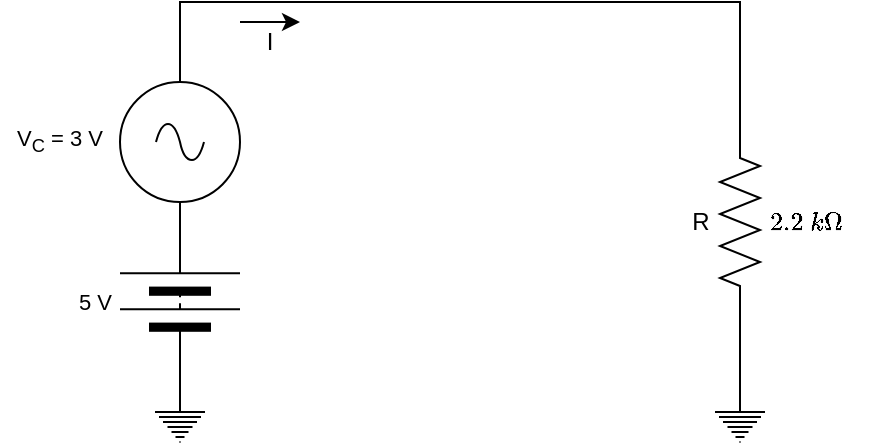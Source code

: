 <mxfile version="28.2.5">
  <diagram name="Page-1" id="FtqPRwKNyyrF7hTK9cLB">
    <mxGraphModel dx="1360" dy="765" grid="1" gridSize="10" guides="1" tooltips="1" connect="1" arrows="1" fold="1" page="1" pageScale="1" pageWidth="827" pageHeight="1169" math="1" shadow="0">
      <root>
        <mxCell id="0" />
        <mxCell id="1" parent="0" />
        <mxCell id="8TD7Sc-Al0YVAq8Xacdx-16" value="5 V" style="text;html=1;align=right;verticalAlign=middle;whiteSpace=wrap;rounded=0;fontFamily=Helvetica;fontSize=11;fontColor=default;labelBackgroundColor=default;spacingLeft=0;spacingTop=0;spacingRight=2;convertToSvg=1;" parent="1" vertex="1">
          <mxGeometry x="70" y="190" width="60" height="20" as="geometry" />
        </mxCell>
        <mxCell id="AlH88vz9NlczsbfMKdag-6" value="V&lt;sub&gt;C&lt;/sub&gt; = 3 V" style="text;strokeColor=none;align=center;fillColor=none;html=1;verticalAlign=middle;whiteSpace=wrap;rounded=0;fontFamily=Helvetica;fontSize=11;fontColor=default;labelBackgroundColor=default;convertToSvg=1;" parent="1" vertex="1">
          <mxGeometry x="70" y="110" width="60" height="20" as="geometry" />
        </mxCell>
        <mxCell id="AlH88vz9NlczsbfMKdag-7" value="$$2.2\ k\Omega$$" style="text;strokeColor=none;align=left;fillColor=none;html=1;verticalAlign=middle;whiteSpace=wrap;rounded=0;fontFamily=Helvetica;fontSize=11;fontColor=default;labelBackgroundColor=default;" parent="1" vertex="1">
          <mxGeometry x="452.5" y="147.5" width="60" height="25" as="geometry" />
        </mxCell>
        <mxCell id="8TD7Sc-Al0YVAq8Xacdx-10" style="edgeStyle=orthogonalEdgeStyle;shape=connector;rounded=0;orthogonalLoop=1;jettySize=auto;html=1;exitX=0;exitY=0.5;exitDx=0;exitDy=0;strokeColor=default;align=center;verticalAlign=middle;fontFamily=Helvetica;fontSize=11;fontColor=default;labelBackgroundColor=default;endArrow=none;endFill=0;convertToSvg=1;" parent="1" source="8TD7Sc-Al0YVAq8Xacdx-1" edge="1">
          <mxGeometry relative="1" as="geometry">
            <mxPoint x="160" y="250" as="targetPoint" />
          </mxGeometry>
        </mxCell>
        <mxCell id="AlH88vz9NlczsbfMKdag-2" value="" style="edgeStyle=orthogonalEdgeStyle;rounded=0;orthogonalLoop=1;jettySize=auto;html=1;endArrow=none;endFill=0;" parent="1" source="8TD7Sc-Al0YVAq8Xacdx-1" target="AlH88vz9NlczsbfMKdag-1" edge="1">
          <mxGeometry relative="1" as="geometry" />
        </mxCell>
        <mxCell id="8TD7Sc-Al0YVAq8Xacdx-1" value="" style="pointerEvents=1;verticalLabelPosition=middle;shadow=0;dashed=0;align=center;html=1;verticalAlign=top;shape=mxgraph.electrical.miscellaneous.batteryStack;rotation=-90;horizontal=1;textDirection=vertical-lr;labelPosition=center;spacingRight=0;spacing=0;spacingTop=-3;spacingLeft=30;convertToSvg=1;" parent="1" vertex="1">
          <mxGeometry x="130" y="170" width="60" height="60" as="geometry" />
        </mxCell>
        <mxCell id="8TD7Sc-Al0YVAq8Xacdx-5" value="R" style="pointerEvents=1;verticalLabelPosition=top;shadow=0;dashed=0;align=center;html=1;verticalAlign=middle;shape=mxgraph.electrical.resistors.resistor_2;labelPosition=center;rotation=90;horizontal=0;convertToSvg=1;" parent="1" vertex="1">
          <mxGeometry x="390" y="150" width="100" height="20" as="geometry" />
        </mxCell>
        <mxCell id="8TD7Sc-Al0YVAq8Xacdx-11" value="" style="pointerEvents=1;verticalLabelPosition=bottom;shadow=0;dashed=0;align=center;html=1;verticalAlign=top;shape=mxgraph.electrical.signal_sources.protective_earth;fontFamily=Helvetica;fontSize=11;fontColor=default;labelBackgroundColor=default;convertToSvg=1;" parent="1" vertex="1">
          <mxGeometry x="147.5" y="250" width="25" height="20" as="geometry" />
        </mxCell>
        <mxCell id="AlH88vz9NlczsbfMKdag-3" value="" style="edgeStyle=orthogonalEdgeStyle;shape=connector;rounded=0;orthogonalLoop=1;jettySize=auto;html=1;strokeColor=default;align=center;verticalAlign=middle;fontFamily=Helvetica;fontSize=11;fontColor=default;labelBackgroundColor=default;endArrow=none;endFill=0;" parent="1" source="8TD7Sc-Al0YVAq8Xacdx-12" target="8TD7Sc-Al0YVAq8Xacdx-5" edge="1">
          <mxGeometry relative="1" as="geometry" />
        </mxCell>
        <mxCell id="8TD7Sc-Al0YVAq8Xacdx-12" value="" style="pointerEvents=1;verticalLabelPosition=bottom;shadow=0;dashed=0;align=center;html=1;verticalAlign=top;shape=mxgraph.electrical.signal_sources.protective_earth;fontFamily=Helvetica;fontSize=11;fontColor=default;labelBackgroundColor=default;convertToSvg=1;" parent="1" vertex="1">
          <mxGeometry x="427.5" y="250" width="25" height="20" as="geometry" />
        </mxCell>
        <mxCell id="cbDGkQWJuYwPWCHL0V61-1" value="" style="edgeStyle=none;orthogonalLoop=1;jettySize=auto;html=1;rounded=0;" parent="1" edge="1">
          <mxGeometry width="80" relative="1" as="geometry">
            <mxPoint x="190" y="60" as="sourcePoint" />
            <mxPoint x="220" y="60" as="targetPoint" />
            <Array as="points" />
          </mxGeometry>
        </mxCell>
        <mxCell id="cbDGkQWJuYwPWCHL0V61-2" value="I" style="text;strokeColor=none;align=center;fillColor=none;html=1;verticalAlign=middle;whiteSpace=wrap;rounded=0;convertToSvg=1;" parent="1" vertex="1">
          <mxGeometry x="190" y="60" width="30" height="20" as="geometry" />
        </mxCell>
        <mxCell id="AlH88vz9NlczsbfMKdag-1" value="" style="pointerEvents=1;verticalLabelPosition=bottom;shadow=0;dashed=0;align=center;html=1;verticalAlign=top;shape=mxgraph.electrical.signal_sources.source;aspect=fixed;points=[[0.5,0,0],[1,0.5,0],[0.5,1,0],[0,0.5,0]];elSignalType=ac;" parent="1" vertex="1">
          <mxGeometry x="130" y="90" width="60" height="60" as="geometry" />
        </mxCell>
        <mxCell id="AlH88vz9NlczsbfMKdag-5" style="edgeStyle=orthogonalEdgeStyle;shape=connector;rounded=0;orthogonalLoop=1;jettySize=auto;html=1;exitX=0;exitY=0.5;exitDx=0;exitDy=0;exitPerimeter=0;entryX=0.5;entryY=0;entryDx=0;entryDy=0;entryPerimeter=0;strokeColor=default;align=center;verticalAlign=middle;fontFamily=Helvetica;fontSize=11;fontColor=default;labelBackgroundColor=default;endArrow=none;endFill=0;" parent="1" source="8TD7Sc-Al0YVAq8Xacdx-5" target="AlH88vz9NlczsbfMKdag-1" edge="1">
          <mxGeometry relative="1" as="geometry">
            <Array as="points">
              <mxPoint x="440" y="50" />
              <mxPoint x="160" y="50" />
            </Array>
          </mxGeometry>
        </mxCell>
      </root>
    </mxGraphModel>
  </diagram>
</mxfile>
